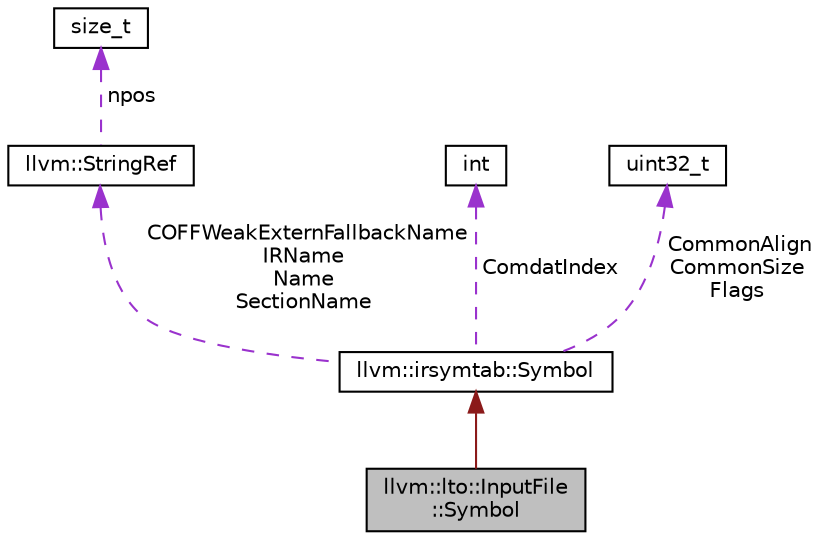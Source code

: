 digraph "llvm::lto::InputFile::Symbol"
{
 // LATEX_PDF_SIZE
  bgcolor="transparent";
  edge [fontname="Helvetica",fontsize="10",labelfontname="Helvetica",labelfontsize="10"];
  node [fontname="Helvetica",fontsize="10",shape="box"];
  Node1 [label="llvm::lto::InputFile\l::Symbol",height=0.2,width=0.4,color="black", fillcolor="grey75", style="filled", fontcolor="black",tooltip="The purpose of this class is to only expose the symbol information that an LTO client should need in ..."];
  Node2 -> Node1 [dir="back",color="firebrick4",fontsize="10",style="solid",fontname="Helvetica"];
  Node2 [label="llvm::irsymtab::Symbol",height=0.2,width=0.4,color="black",URL="$structllvm_1_1irsymtab_1_1Symbol.html",tooltip="This represents a symbol that has been read from a storage::Symbol and possibly a storage::Uncommon."];
  Node3 -> Node2 [dir="back",color="darkorchid3",fontsize="10",style="dashed",label=" COFFWeakExternFallbackName\nIRName\nName\nSectionName" ,fontname="Helvetica"];
  Node3 [label="llvm::StringRef",height=0.2,width=0.4,color="black",URL="$classllvm_1_1StringRef.html",tooltip="StringRef - Represent a constant reference to a string, i.e."];
  Node4 -> Node3 [dir="back",color="darkorchid3",fontsize="10",style="dashed",label=" npos" ,fontname="Helvetica"];
  Node4 [label="size_t",height=0.2,width=0.4,color="black",URL="$classsize__t.html",tooltip=" "];
  Node5 -> Node2 [dir="back",color="darkorchid3",fontsize="10",style="dashed",label=" ComdatIndex" ,fontname="Helvetica"];
  Node5 [label="int",height=0.2,width=0.4,color="black",tooltip=" "];
  Node6 -> Node2 [dir="back",color="darkorchid3",fontsize="10",style="dashed",label=" CommonAlign\nCommonSize\nFlags" ,fontname="Helvetica"];
  Node6 [label="uint32_t",height=0.2,width=0.4,color="black",URL="$classuint32__t.html",tooltip=" "];
}
